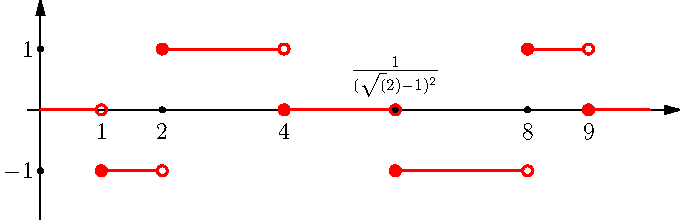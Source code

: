 import graph;
size(12cm,0);

pen crayon = defaultpen;
pen GrosCrayon = crayon +1;
pen GrosCrayonRouge = red +1;
pen PetitCrayon = crayon +0.2;


real a = 1/sqrt(2);
real b = sqrt(2)-1;
real c = 1;
real f(real x){ return 2*floor(a*sqrt(x))-floor(b*sqrt(x))-floor(c*sqrt(x));};

real[] x = new real[6];
x[1] = 1;
x[2] = 2;
x[3] = 4;
x[4] = 1/(sqrt(2)-1)^2;
x[5] = 8;
x[6] = 9;

real eps = 0.08;
guide C0= graph(f,0,x[1]-eps);
guide C1= graph(f,x[1]+eps,x[2]-eps);
guide C2= graph(f,x[2]+eps,x[3]-eps);
guide C3= graph(f,x[3]+eps,x[4]-eps);
guide C4= graph(f,x[4]+eps,x[5]-eps);
guide C5= graph(f,x[5]+eps,x[6]-eps);
guide C6= graph(f,x[6]+eps,10);

draw((-0.2,0)--(10.5,0),Arrow);
draw((0,-1.8)--(0,1.8),Arrow);
label("$1$",(0,1),W);
label("$-1$",(0,-1),W);
dot((0,1)--(0,-1));
dot((x[2],0)--(x[3],0)--(x[4],0)--(x[5],0)--(x[6],0));

draw(C0,GrosCrayonRouge);draw(C1,GrosCrayonRouge);draw(C2,GrosCrayonRouge);
draw(C3,GrosCrayonRouge);draw(C4,GrosCrayonRouge);draw(C5,GrosCrayonRouge);
draw(C6,GrosCrayonRouge);
dot((x[1],f(x[1]))--(x[2],f(x[2]))--(x[3],f(x[3]))--(x[4],f(x[4]))--(x[5],f(x[5]))--(x[6],f(x[6])),filltype=FillDraw,GrosCrayonRouge);
dot((x[1],0)--(x[2],-1)--(x[3],1)--(x[4],0)--(x[5],-1)--(x[6],1),filltype=Draw,GrosCrayonRouge);

label("$1$",(x[1],-0.1),S);
label("$2$",(x[2],-0.1),S);
label("$4$",(x[3],-0.1),S);
label("$\frac{1}{(\sqrt(2)-1)^2}$",(x[4],0.1),N);
label("$8$",(x[5],-0.1),S);
label("$9$",(x[6],-0.1),S);

